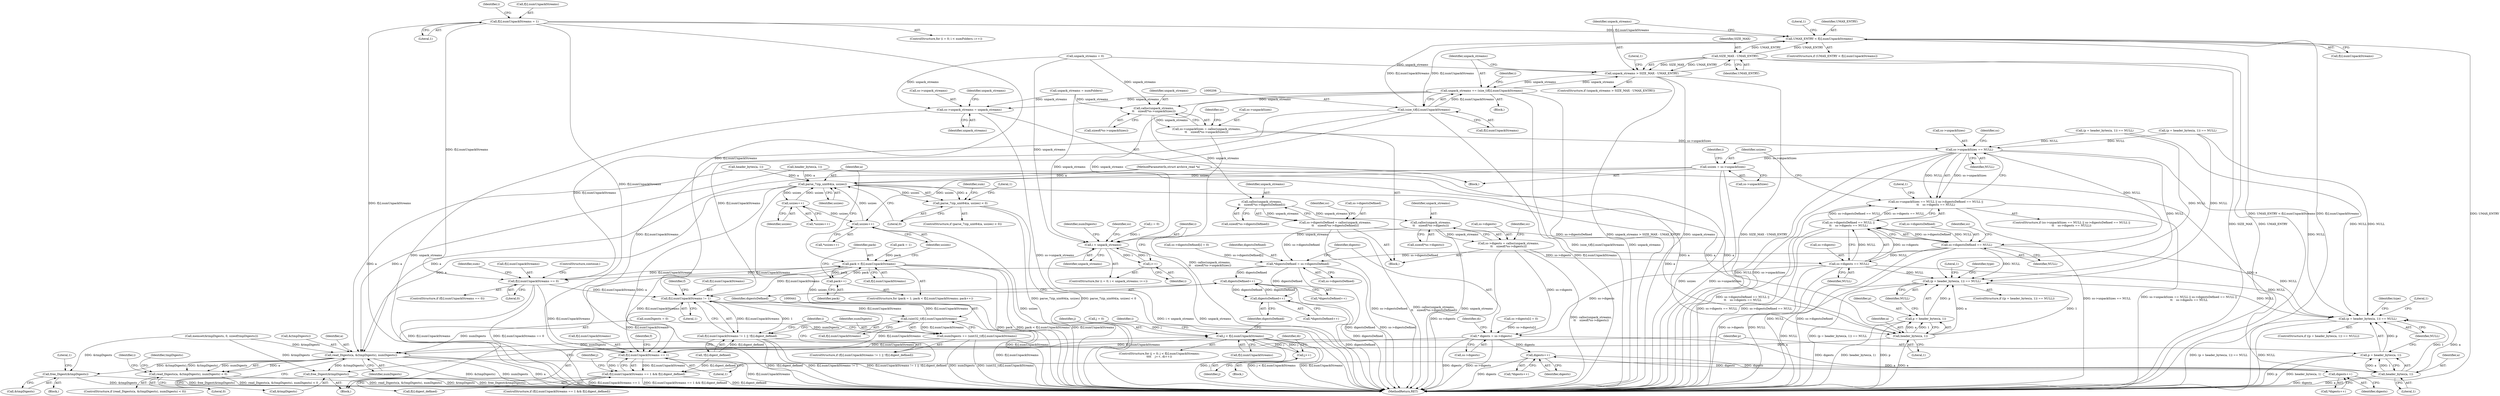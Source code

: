 digraph "0_libarchive_e79ef306afe332faf22e9b442a2c6b59cb175573@pointer" {
"1000128" [label="(Call,f[i].numUnpackStreams = 1)"];
"1000183" [label="(Call,UMAX_ENTRY < f[i].numUnpackStreams)"];
"1000196" [label="(Call,SIZE_MAX - UMAX_ENTRY)"];
"1000194" [label="(Call,unpack_streams > SIZE_MAX - UMAX_ENTRY)"];
"1000203" [label="(Call,unpack_streams += (size_t)f[i].numUnpackStreams)"];
"1000231" [label="(Call,ss->unpack_streams = unpack_streams)"];
"1000243" [label="(Call,calloc(unpack_streams,\n\t\t    sizeof(*ss->unpackSizes)))"];
"1000239" [label="(Call,ss->unpackSizes = calloc(unpack_streams,\n\t\t    sizeof(*ss->unpackSizes)))"];
"1000274" [label="(Call,ss->unpackSizes == NULL)"];
"1000273" [label="(Call,ss->unpackSizes == NULL || ss->digestsDefined == NULL ||\n\t\t    ss->digests == NULL)"];
"1000280" [label="(Call,ss->digestsDefined == NULL)"];
"1000279" [label="(Call,ss->digestsDefined == NULL ||\n\t\t    ss->digests == NULL)"];
"1000285" [label="(Call,ss->digests == NULL)"];
"1000372" [label="(Call,(p = header_bytes(a, 1)) == NULL)"];
"1000571" [label="(Call,(p = header_bytes(a, 1)) == NULL)"];
"1000460" [label="(Call,* digests = ss->digests)"];
"1000522" [label="(Call,digests++)"];
"1000560" [label="(Call,digests++)"];
"1000454" [label="(Call,*digestsDefined = ss->digestsDefined)"];
"1000517" [label="(Call,digestsDefined++)"];
"1000551" [label="(Call,digestsDefined++)"];
"1000293" [label="(Call,usizes = ss->unpackSizes)"];
"1000343" [label="(Call,parse_7zip_uint64(a, usizes))"];
"1000342" [label="(Call,parse_7zip_uint64(a, usizes) < 0)"];
"1000353" [label="(Call,usizes++)"];
"1000357" [label="(Call,usizes++)"];
"1000375" [label="(Call,header_bytes(a, 1))"];
"1000373" [label="(Call,p = header_bytes(a, 1))"];
"1000477" [label="(Call,read_Digests(a, &(tmpDigests), numDigests))"];
"1000476" [label="(Call,read_Digests(a, &(tmpDigests), numDigests) < 0)"];
"1000484" [label="(Call,free_Digest(&tmpDigests))"];
"1000567" [label="(Call,free_Digest(&tmpDigests))"];
"1000574" [label="(Call,header_bytes(a, 1))"];
"1000572" [label="(Call,p = header_bytes(a, 1))"];
"1000254" [label="(Call,calloc(unpack_streams,\n\t\t    sizeof(*ss->digestsDefined)))"];
"1000250" [label="(Call,ss->digestsDefined = calloc(unpack_streams,\n\t\t    sizeof(*ss->digestsDefined)))"];
"1000265" [label="(Call,calloc(unpack_streams,\n\t\t    sizeof(*ss->digests)))"];
"1000261" [label="(Call,ss->digests = calloc(unpack_streams,\n\t\t    sizeof(*ss->digests)))"];
"1000390" [label="(Call,i < unpack_streams)"];
"1000393" [label="(Call,i++)"];
"1000205" [label="(Call,(size_t)f[i].numUnpackStreams)"];
"1000311" [label="(Call,f[i].numUnpackStreams == 0)"];
"1000331" [label="(Call,pack < f[i].numUnpackStreams)"];
"1000338" [label="(Call,pack++)"];
"1000425" [label="(Call,f[i].numUnpackStreams != 1)"];
"1000424" [label="(Call,f[i].numUnpackStreams != 1 || !f[i].digest_defined)"];
"1000440" [label="(Call,(uint32_t)f[i].numUnpackStreams)"];
"1000438" [label="(Call,numDigests += (uint32_t)f[i].numUnpackStreams)"];
"1000502" [label="(Call,f[i].numUnpackStreams == 1)"];
"1000501" [label="(Call,f[i].numUnpackStreams == 1 && f[i].digest_defined)"];
"1000536" [label="(Call,j < f[i].numUnpackStreams)"];
"1000544" [label="(Call,j++)"];
"1000423" [label="(ControlStructure,if (f[i].numUnpackStreams != 1 || !f[i].digest_defined))"];
"1000263" [label="(Identifier,ss)"];
"1000274" [label="(Call,ss->unpackSizes == NULL)"];
"1000501" [label="(Call,f[i].numUnpackStreams == 1 && f[i].digest_defined)"];
"1000357" [label="(Call,usizes++)"];
"1000272" [label="(ControlStructure,if (ss->unpackSizes == NULL || ss->digestsDefined == NULL ||\n\t\t    ss->digests == NULL))"];
"1000245" [label="(Call,sizeof(*ss->unpackSizes))"];
"1000461" [label="(Identifier,digests)"];
"1000478" [label="(Identifier,a)"];
"1000371" [label="(ControlStructure,if ((p = header_bytes(a, 1)) == NULL))"];
"1000393" [label="(Call,i++)"];
"1000392" [label="(Identifier,unpack_streams)"];
"1000378" [label="(Identifier,NULL)"];
"1000538" [label="(Call,f[i].numUnpackStreams)"];
"1000482" [label="(Literal,0)"];
"1000250" [label="(Call,ss->digestsDefined = calloc(unpack_streams,\n\t\t    sizeof(*ss->digestsDefined)))"];
"1000484" [label="(Call,free_Digest(&tmpDigests))"];
"1000320" [label="(Identifier,sum)"];
"1000213" [label="(Call,(p = header_bytes(a, 1)) == NULL)"];
"1000280" [label="(Call,ss->digestsDefined == NULL)"];
"1000498" [label="(Identifier,i)"];
"1000232" [label="(Call,ss->unpack_streams)"];
"1000266" [label="(Identifier,unpack_streams)"];
"1000394" [label="(Identifier,i)"];
"1000435" [label="(Identifier,f)"];
"1000192" [label="(Literal,1)"];
"1000577" [label="(Identifier,NULL)"];
"1000292" [label="(Literal,1)"];
"1000377" [label="(Literal,1)"];
"1000275" [label="(Call,ss->unpackSizes)"];
"1000281" [label="(Call,ss->digestsDefined)"];
"1000254" [label="(Call,calloc(unpack_streams,\n\t\t    sizeof(*ss->digestsDefined)))"];
"1000550" [label="(Call,*digestsDefined++)"];
"1000345" [label="(Identifier,usizes)"];
"1000134" [label="(Literal,1)"];
"1000196" [label="(Call,SIZE_MAX - UMAX_ENTRY)"];
"1000391" [label="(Identifier,i)"];
"1000439" [label="(Identifier,numDigests)"];
"1000390" [label="(Call,i < unpack_streams)"];
"1000396" [label="(Call,ss->digestsDefined[i] = 0)"];
"1000239" [label="(Call,ss->unpackSizes = calloc(unpack_streams,\n\t\t    sizeof(*ss->unpackSizes)))"];
"1000282" [label="(Identifier,ss)"];
"1000576" [label="(Literal,1)"];
"1000312" [label="(Call,f[i].numUnpackStreams)"];
"1000410" [label="(Call,numDigests = 0)"];
"1000440" [label="(Call,(uint32_t)f[i].numUnpackStreams)"];
"1000426" [label="(Call,f[i].numUnpackStreams)"];
"1000278" [label="(Identifier,NULL)"];
"1000469" [label="(Call,memset(&tmpDigests, 0, sizeof(tmpDigests)))"];
"1000344" [label="(Identifier,a)"];
"1000349" [label="(Literal,1)"];
"1000582" [label="(Identifier,type)"];
"1000537" [label="(Identifier,j)"];
"1000485" [label="(Call,&tmpDigests)"];
"1000327" [label="(ControlStructure,for (pack = 1; pack < f[i].numUnpackStreams; pack++))"];
"1000183" [label="(Call,UMAX_ENTRY < f[i].numUnpackStreams)"];
"1000534" [label="(Identifier,j)"];
"1000438" [label="(Call,numDigests += (uint32_t)f[i].numUnpackStreams)"];
"1000356" [label="(Call,*usizes++)"];
"1000508" [label="(Literal,1)"];
"1000479" [label="(Call,&(tmpDigests))"];
"1000228" [label="(Call,unpack_streams = numFolders)"];
"1000594" [label="(MethodReturn,RET)"];
"1000580" [label="(Literal,1)"];
"1000293" [label="(Call,usizes = ss->unpackSizes)"];
"1000522" [label="(Call,digests++)"];
"1000570" [label="(ControlStructure,if ((p = header_bytes(a, 1)) == NULL))"];
"1000185" [label="(Call,f[i].numUnpackStreams)"];
"1000166" [label="(Identifier,i)"];
"1000300" [label="(Identifier,i)"];
"1000518" [label="(Identifier,digestsDefined)"];
"1000454" [label="(Call,*digestsDefined = ss->digestsDefined)"];
"1000374" [label="(Identifier,p)"];
"1000559" [label="(Call,*digests++)"];
"1000373" [label="(Call,p = header_bytes(a, 1))"];
"1000261" [label="(Call,ss->digests = calloc(unpack_streams,\n\t\t    sizeof(*ss->digests)))"];
"1000243" [label="(Call,calloc(unpack_streams,\n\t\t    sizeof(*ss->unpackSizes)))"];
"1000532" [label="(ControlStructure,for (j = 0; j < f[i].numUnpackStreams;\n\t\t\t\t    j++, di++))"];
"1000475" [label="(ControlStructure,if (read_Digests(a, &(tmpDigests), numDigests) < 0))"];
"1000127" [label="(Identifier,i)"];
"1000294" [label="(Identifier,usizes)"];
"1000376" [label="(Identifier,a)"];
"1000328" [label="(Call,pack = 1)"];
"1000286" [label="(Call,ss->digests)"];
"1000203" [label="(Call,unpack_streams += (size_t)f[i].numUnpackStreams)"];
"1000339" [label="(Identifier,pack)"];
"1000536" [label="(Call,j < f[i].numUnpackStreams)"];
"1000574" [label="(Call,header_bytes(a, 1))"];
"1000456" [label="(Call,ss->digestsDefined)"];
"1000167" [label="(Block,)"];
"1000205" [label="(Call,(size_t)f[i].numUnpackStreams)"];
"1000318" [label="(ControlStructure,continue;)"];
"1000523" [label="(Identifier,digests)"];
"1000572" [label="(Call,p = header_bytes(a, 1))"];
"1000503" [label="(Call,f[i].numUnpackStreams)"];
"1000432" [label="(Call,!f[i].digest_defined)"];
"1000184" [label="(Identifier,UMAX_ENTRY)"];
"1000381" [label="(Literal,1)"];
"1000411" [label="(Identifier,numDigests)"];
"1000182" [label="(ControlStructure,if (UMAX_ENTRY < f[i].numUnpackStreams))"];
"1000346" [label="(Literal,0)"];
"1000568" [label="(Call,&tmpDigests)"];
"1000399" [label="(Identifier,ss)"];
"1000284" [label="(Identifier,NULL)"];
"1000343" [label="(Call,parse_7zip_uint64(a, usizes))"];
"1000375" [label="(Call,header_bytes(a, 1))"];
"1000575" [label="(Identifier,a)"];
"1000287" [label="(Identifier,ss)"];
"1000551" [label="(Call,digestsDefined++)"];
"1000139" [label="(Call,header_bytes(a, 1))"];
"1000244" [label="(Identifier,unpack_streams)"];
"1000235" [label="(Identifier,unpack_streams)"];
"1000207" [label="(Call,f[i].numUnpackStreams)"];
"1000237" [label="(Identifier,unpack_streams)"];
"1000267" [label="(Call,sizeof(*ss->digests))"];
"1000332" [label="(Identifier,pack)"];
"1000421" [label="(Identifier,i)"];
"1000483" [label="(Block,)"];
"1000333" [label="(Call,f[i].numUnpackStreams)"];
"1000231" [label="(Call,ss->unpack_streams = unpack_streams)"];
"1000342" [label="(Call,parse_7zip_uint64(a, usizes) < 0)"];
"1000387" [label="(Call,i = 0)"];
"1000451" [label="(Block,)"];
"1000251" [label="(Call,ss->digestsDefined)"];
"1000240" [label="(Call,ss->unpackSizes)"];
"1000119" [label="(ControlStructure,for (i = 0; i < numFolders; i++))"];
"1000354" [label="(Identifier,usizes)"];
"1000403" [label="(Call,ss->digests[i] = 0)"];
"1000129" [label="(Call,f[i].numUnpackStreams)"];
"1000128" [label="(Call,f[i].numUnpackStreams = 1)"];
"1000295" [label="(Call,ss->unpackSizes)"];
"1000352" [label="(Call,*usizes++)"];
"1000492" [label="(Identifier,i)"];
"1000311" [label="(Call,f[i].numUnpackStreams == 0)"];
"1000255" [label="(Identifier,unpack_streams)"];
"1000424" [label="(Call,f[i].numUnpackStreams != 1 || !f[i].digest_defined)"];
"1000481" [label="(Identifier,numDigests)"];
"1000279" [label="(Call,ss->digestsDefined == NULL ||\n\t\t    ss->digests == NULL)"];
"1000317" [label="(Literal,0)"];
"1000136" [label="(Call,(p = header_bytes(a, 1)) == NULL)"];
"1000256" [label="(Call,sizeof(*ss->digestsDefined))"];
"1000358" [label="(Identifier,usizes)"];
"1000545" [label="(Identifier,j)"];
"1000338" [label="(Call,pack++)"];
"1000547" [label="(Identifier,di)"];
"1000567" [label="(Call,free_Digest(&tmpDigests))"];
"1000310" [label="(ControlStructure,if (f[i].numUnpackStreams == 0))"];
"1000477" [label="(Call,read_Digests(a, &(tmpDigests), numDigests))"];
"1000195" [label="(Identifier,unpack_streams)"];
"1000467" [label="(Identifier,di)"];
"1000560" [label="(Call,digests++)"];
"1000431" [label="(Literal,1)"];
"1000509" [label="(Call,f[i].digest_defined)"];
"1000351" [label="(Identifier,sum)"];
"1000460" [label="(Call,* digests = ss->digests)"];
"1000476" [label="(Call,read_Digests(a, &(tmpDigests), numDigests) < 0)"];
"1000202" [label="(Literal,1)"];
"1000486" [label="(Identifier,tmpDigests)"];
"1000543" [label="(Block,)"];
"1000198" [label="(Identifier,UMAX_ENTRY)"];
"1000197" [label="(Identifier,SIZE_MAX)"];
"1000273" [label="(Call,ss->unpackSizes == NULL || ss->digestsDefined == NULL ||\n\t\t    ss->digests == NULL)"];
"1000331" [label="(Call,pack < f[i].numUnpackStreams)"];
"1000386" [label="(ControlStructure,for (i = 0; i < unpack_streams; i++))"];
"1000265" [label="(Call,calloc(unpack_streams,\n\t\t    sizeof(*ss->digests)))"];
"1000155" [label="(Call,unpack_streams = 0)"];
"1000425" [label="(Call,f[i].numUnpackStreams != 1)"];
"1000194" [label="(Call,unpack_streams > SIZE_MAX - UMAX_ENTRY)"];
"1000552" [label="(Identifier,digestsDefined)"];
"1000204" [label="(Identifier,unpack_streams)"];
"1000500" [label="(ControlStructure,if (f[i].numUnpackStreams == 1 && f[i].digest_defined))"];
"1000517" [label="(Call,digestsDefined++)"];
"1000216" [label="(Call,header_bytes(a, 1))"];
"1000516" [label="(Call,*digestsDefined++)"];
"1000383" [label="(Identifier,type)"];
"1000489" [label="(Literal,1)"];
"1000511" [label="(Identifier,f)"];
"1000502" [label="(Call,f[i].numUnpackStreams == 1)"];
"1000262" [label="(Call,ss->digests)"];
"1000571" [label="(Call,(p = header_bytes(a, 1)) == NULL)"];
"1000102" [label="(MethodParameterIn,struct archive_read *a)"];
"1000372" [label="(Call,(p = header_bytes(a, 1)) == NULL)"];
"1000289" [label="(Identifier,NULL)"];
"1000533" [label="(Call,j = 0)"];
"1000341" [label="(ControlStructure,if (parse_7zip_uint64(a, usizes) < 0))"];
"1000462" [label="(Call,ss->digests)"];
"1000544" [label="(Call,j++)"];
"1000238" [label="(Block,)"];
"1000573" [label="(Identifier,p)"];
"1000442" [label="(Call,f[i].numUnpackStreams)"];
"1000193" [label="(ControlStructure,if (unpack_streams > SIZE_MAX - UMAX_ENTRY))"];
"1000285" [label="(Call,ss->digests == NULL)"];
"1000561" [label="(Identifier,digests)"];
"1000252" [label="(Identifier,ss)"];
"1000353" [label="(Call,usizes++)"];
"1000106" [label="(Block,)"];
"1000276" [label="(Identifier,ss)"];
"1000521" [label="(Call,*digests++)"];
"1000455" [label="(Identifier,digestsDefined)"];
"1000128" -> "1000119"  [label="AST: "];
"1000128" -> "1000134"  [label="CFG: "];
"1000129" -> "1000128"  [label="AST: "];
"1000134" -> "1000128"  [label="AST: "];
"1000127" -> "1000128"  [label="CFG: "];
"1000128" -> "1000594"  [label="DDG: f[i].numUnpackStreams"];
"1000128" -> "1000183"  [label="DDG: f[i].numUnpackStreams"];
"1000128" -> "1000311"  [label="DDG: f[i].numUnpackStreams"];
"1000128" -> "1000425"  [label="DDG: f[i].numUnpackStreams"];
"1000128" -> "1000502"  [label="DDG: f[i].numUnpackStreams"];
"1000183" -> "1000182"  [label="AST: "];
"1000183" -> "1000185"  [label="CFG: "];
"1000184" -> "1000183"  [label="AST: "];
"1000185" -> "1000183"  [label="AST: "];
"1000192" -> "1000183"  [label="CFG: "];
"1000195" -> "1000183"  [label="CFG: "];
"1000183" -> "1000594"  [label="DDG: f[i].numUnpackStreams"];
"1000183" -> "1000594"  [label="DDG: UMAX_ENTRY"];
"1000183" -> "1000594"  [label="DDG: UMAX_ENTRY < f[i].numUnpackStreams"];
"1000196" -> "1000183"  [label="DDG: UMAX_ENTRY"];
"1000205" -> "1000183"  [label="DDG: f[i].numUnpackStreams"];
"1000183" -> "1000196"  [label="DDG: UMAX_ENTRY"];
"1000183" -> "1000205"  [label="DDG: f[i].numUnpackStreams"];
"1000196" -> "1000194"  [label="AST: "];
"1000196" -> "1000198"  [label="CFG: "];
"1000197" -> "1000196"  [label="AST: "];
"1000198" -> "1000196"  [label="AST: "];
"1000194" -> "1000196"  [label="CFG: "];
"1000196" -> "1000594"  [label="DDG: SIZE_MAX"];
"1000196" -> "1000594"  [label="DDG: UMAX_ENTRY"];
"1000196" -> "1000194"  [label="DDG: SIZE_MAX"];
"1000196" -> "1000194"  [label="DDG: UMAX_ENTRY"];
"1000194" -> "1000193"  [label="AST: "];
"1000195" -> "1000194"  [label="AST: "];
"1000202" -> "1000194"  [label="CFG: "];
"1000204" -> "1000194"  [label="CFG: "];
"1000194" -> "1000594"  [label="DDG: unpack_streams > SIZE_MAX - UMAX_ENTRY"];
"1000194" -> "1000594"  [label="DDG: unpack_streams"];
"1000194" -> "1000594"  [label="DDG: SIZE_MAX - UMAX_ENTRY"];
"1000155" -> "1000194"  [label="DDG: unpack_streams"];
"1000203" -> "1000194"  [label="DDG: unpack_streams"];
"1000194" -> "1000203"  [label="DDG: unpack_streams"];
"1000203" -> "1000167"  [label="AST: "];
"1000203" -> "1000205"  [label="CFG: "];
"1000204" -> "1000203"  [label="AST: "];
"1000205" -> "1000203"  [label="AST: "];
"1000166" -> "1000203"  [label="CFG: "];
"1000203" -> "1000594"  [label="DDG: (size_t)f[i].numUnpackStreams"];
"1000203" -> "1000594"  [label="DDG: unpack_streams"];
"1000205" -> "1000203"  [label="DDG: f[i].numUnpackStreams"];
"1000203" -> "1000231"  [label="DDG: unpack_streams"];
"1000203" -> "1000243"  [label="DDG: unpack_streams"];
"1000203" -> "1000390"  [label="DDG: unpack_streams"];
"1000231" -> "1000106"  [label="AST: "];
"1000231" -> "1000235"  [label="CFG: "];
"1000232" -> "1000231"  [label="AST: "];
"1000235" -> "1000231"  [label="AST: "];
"1000237" -> "1000231"  [label="CFG: "];
"1000231" -> "1000594"  [label="DDG: unpack_streams"];
"1000231" -> "1000594"  [label="DDG: ss->unpack_streams"];
"1000228" -> "1000231"  [label="DDG: unpack_streams"];
"1000155" -> "1000231"  [label="DDG: unpack_streams"];
"1000243" -> "1000239"  [label="AST: "];
"1000243" -> "1000245"  [label="CFG: "];
"1000244" -> "1000243"  [label="AST: "];
"1000245" -> "1000243"  [label="AST: "];
"1000239" -> "1000243"  [label="CFG: "];
"1000243" -> "1000239"  [label="DDG: unpack_streams"];
"1000228" -> "1000243"  [label="DDG: unpack_streams"];
"1000155" -> "1000243"  [label="DDG: unpack_streams"];
"1000243" -> "1000254"  [label="DDG: unpack_streams"];
"1000239" -> "1000238"  [label="AST: "];
"1000240" -> "1000239"  [label="AST: "];
"1000252" -> "1000239"  [label="CFG: "];
"1000239" -> "1000594"  [label="DDG: calloc(unpack_streams,\n\t\t    sizeof(*ss->unpackSizes))"];
"1000239" -> "1000274"  [label="DDG: ss->unpackSizes"];
"1000274" -> "1000273"  [label="AST: "];
"1000274" -> "1000278"  [label="CFG: "];
"1000275" -> "1000274"  [label="AST: "];
"1000278" -> "1000274"  [label="AST: "];
"1000282" -> "1000274"  [label="CFG: "];
"1000273" -> "1000274"  [label="CFG: "];
"1000274" -> "1000594"  [label="DDG: ss->unpackSizes"];
"1000274" -> "1000594"  [label="DDG: NULL"];
"1000274" -> "1000273"  [label="DDG: ss->unpackSizes"];
"1000274" -> "1000273"  [label="DDG: NULL"];
"1000136" -> "1000274"  [label="DDG: NULL"];
"1000213" -> "1000274"  [label="DDG: NULL"];
"1000274" -> "1000280"  [label="DDG: NULL"];
"1000274" -> "1000293"  [label="DDG: ss->unpackSizes"];
"1000274" -> "1000372"  [label="DDG: NULL"];
"1000274" -> "1000571"  [label="DDG: NULL"];
"1000273" -> "1000272"  [label="AST: "];
"1000273" -> "1000279"  [label="CFG: "];
"1000279" -> "1000273"  [label="AST: "];
"1000292" -> "1000273"  [label="CFG: "];
"1000294" -> "1000273"  [label="CFG: "];
"1000273" -> "1000594"  [label="DDG: ss->unpackSizes == NULL"];
"1000273" -> "1000594"  [label="DDG: ss->unpackSizes == NULL || ss->digestsDefined == NULL ||\n\t\t    ss->digests == NULL"];
"1000273" -> "1000594"  [label="DDG: ss->digestsDefined == NULL ||\n\t\t    ss->digests == NULL"];
"1000279" -> "1000273"  [label="DDG: ss->digestsDefined == NULL"];
"1000279" -> "1000273"  [label="DDG: ss->digests == NULL"];
"1000280" -> "1000279"  [label="AST: "];
"1000280" -> "1000284"  [label="CFG: "];
"1000281" -> "1000280"  [label="AST: "];
"1000284" -> "1000280"  [label="AST: "];
"1000287" -> "1000280"  [label="CFG: "];
"1000279" -> "1000280"  [label="CFG: "];
"1000280" -> "1000594"  [label="DDG: NULL"];
"1000280" -> "1000594"  [label="DDG: ss->digestsDefined"];
"1000280" -> "1000279"  [label="DDG: ss->digestsDefined"];
"1000280" -> "1000279"  [label="DDG: NULL"];
"1000250" -> "1000280"  [label="DDG: ss->digestsDefined"];
"1000280" -> "1000285"  [label="DDG: NULL"];
"1000280" -> "1000372"  [label="DDG: NULL"];
"1000280" -> "1000454"  [label="DDG: ss->digestsDefined"];
"1000280" -> "1000571"  [label="DDG: NULL"];
"1000279" -> "1000285"  [label="CFG: "];
"1000285" -> "1000279"  [label="AST: "];
"1000279" -> "1000594"  [label="DDG: ss->digests == NULL"];
"1000279" -> "1000594"  [label="DDG: ss->digestsDefined == NULL"];
"1000285" -> "1000279"  [label="DDG: ss->digests"];
"1000285" -> "1000279"  [label="DDG: NULL"];
"1000285" -> "1000289"  [label="CFG: "];
"1000286" -> "1000285"  [label="AST: "];
"1000289" -> "1000285"  [label="AST: "];
"1000285" -> "1000594"  [label="DDG: ss->digests"];
"1000285" -> "1000594"  [label="DDG: NULL"];
"1000261" -> "1000285"  [label="DDG: ss->digests"];
"1000285" -> "1000372"  [label="DDG: NULL"];
"1000285" -> "1000460"  [label="DDG: ss->digests"];
"1000285" -> "1000571"  [label="DDG: NULL"];
"1000372" -> "1000371"  [label="AST: "];
"1000372" -> "1000378"  [label="CFG: "];
"1000373" -> "1000372"  [label="AST: "];
"1000378" -> "1000372"  [label="AST: "];
"1000381" -> "1000372"  [label="CFG: "];
"1000383" -> "1000372"  [label="CFG: "];
"1000372" -> "1000594"  [label="DDG: NULL"];
"1000372" -> "1000594"  [label="DDG: (p = header_bytes(a, 1)) == NULL"];
"1000373" -> "1000372"  [label="DDG: p"];
"1000375" -> "1000372"  [label="DDG: a"];
"1000375" -> "1000372"  [label="DDG: 1"];
"1000136" -> "1000372"  [label="DDG: NULL"];
"1000213" -> "1000372"  [label="DDG: NULL"];
"1000372" -> "1000571"  [label="DDG: NULL"];
"1000571" -> "1000570"  [label="AST: "];
"1000571" -> "1000577"  [label="CFG: "];
"1000572" -> "1000571"  [label="AST: "];
"1000577" -> "1000571"  [label="AST: "];
"1000580" -> "1000571"  [label="CFG: "];
"1000582" -> "1000571"  [label="CFG: "];
"1000571" -> "1000594"  [label="DDG: (p = header_bytes(a, 1)) == NULL"];
"1000571" -> "1000594"  [label="DDG: NULL"];
"1000572" -> "1000571"  [label="DDG: p"];
"1000574" -> "1000571"  [label="DDG: a"];
"1000574" -> "1000571"  [label="DDG: 1"];
"1000136" -> "1000571"  [label="DDG: NULL"];
"1000213" -> "1000571"  [label="DDG: NULL"];
"1000460" -> "1000451"  [label="AST: "];
"1000460" -> "1000462"  [label="CFG: "];
"1000461" -> "1000460"  [label="AST: "];
"1000462" -> "1000460"  [label="AST: "];
"1000467" -> "1000460"  [label="CFG: "];
"1000460" -> "1000594"  [label="DDG: digests"];
"1000460" -> "1000594"  [label="DDG: ss->digests"];
"1000403" -> "1000460"  [label="DDG: ss->digests[i]"];
"1000261" -> "1000460"  [label="DDG: ss->digests"];
"1000460" -> "1000522"  [label="DDG: digests"];
"1000460" -> "1000560"  [label="DDG: digests"];
"1000522" -> "1000521"  [label="AST: "];
"1000522" -> "1000523"  [label="CFG: "];
"1000523" -> "1000522"  [label="AST: "];
"1000521" -> "1000522"  [label="CFG: "];
"1000522" -> "1000594"  [label="DDG: digests"];
"1000560" -> "1000522"  [label="DDG: digests"];
"1000522" -> "1000560"  [label="DDG: digests"];
"1000560" -> "1000559"  [label="AST: "];
"1000560" -> "1000561"  [label="CFG: "];
"1000561" -> "1000560"  [label="AST: "];
"1000559" -> "1000560"  [label="CFG: "];
"1000560" -> "1000594"  [label="DDG: digests"];
"1000454" -> "1000451"  [label="AST: "];
"1000454" -> "1000456"  [label="CFG: "];
"1000455" -> "1000454"  [label="AST: "];
"1000456" -> "1000454"  [label="AST: "];
"1000461" -> "1000454"  [label="CFG: "];
"1000454" -> "1000594"  [label="DDG: digestsDefined"];
"1000454" -> "1000594"  [label="DDG: ss->digestsDefined"];
"1000396" -> "1000454"  [label="DDG: ss->digestsDefined[i]"];
"1000250" -> "1000454"  [label="DDG: ss->digestsDefined"];
"1000454" -> "1000517"  [label="DDG: digestsDefined"];
"1000454" -> "1000551"  [label="DDG: digestsDefined"];
"1000517" -> "1000516"  [label="AST: "];
"1000517" -> "1000518"  [label="CFG: "];
"1000518" -> "1000517"  [label="AST: "];
"1000516" -> "1000517"  [label="CFG: "];
"1000517" -> "1000594"  [label="DDG: digestsDefined"];
"1000551" -> "1000517"  [label="DDG: digestsDefined"];
"1000517" -> "1000551"  [label="DDG: digestsDefined"];
"1000551" -> "1000550"  [label="AST: "];
"1000551" -> "1000552"  [label="CFG: "];
"1000552" -> "1000551"  [label="AST: "];
"1000550" -> "1000551"  [label="CFG: "];
"1000551" -> "1000594"  [label="DDG: digestsDefined"];
"1000293" -> "1000106"  [label="AST: "];
"1000293" -> "1000295"  [label="CFG: "];
"1000294" -> "1000293"  [label="AST: "];
"1000295" -> "1000293"  [label="AST: "];
"1000300" -> "1000293"  [label="CFG: "];
"1000293" -> "1000594"  [label="DDG: usizes"];
"1000293" -> "1000594"  [label="DDG: ss->unpackSizes"];
"1000293" -> "1000343"  [label="DDG: usizes"];
"1000293" -> "1000357"  [label="DDG: usizes"];
"1000343" -> "1000342"  [label="AST: "];
"1000343" -> "1000345"  [label="CFG: "];
"1000344" -> "1000343"  [label="AST: "];
"1000345" -> "1000343"  [label="AST: "];
"1000346" -> "1000343"  [label="CFG: "];
"1000343" -> "1000594"  [label="DDG: a"];
"1000343" -> "1000594"  [label="DDG: usizes"];
"1000343" -> "1000342"  [label="DDG: a"];
"1000343" -> "1000342"  [label="DDG: usizes"];
"1000216" -> "1000343"  [label="DDG: a"];
"1000139" -> "1000343"  [label="DDG: a"];
"1000102" -> "1000343"  [label="DDG: a"];
"1000357" -> "1000343"  [label="DDG: usizes"];
"1000353" -> "1000343"  [label="DDG: usizes"];
"1000343" -> "1000353"  [label="DDG: usizes"];
"1000343" -> "1000375"  [label="DDG: a"];
"1000343" -> "1000477"  [label="DDG: a"];
"1000342" -> "1000341"  [label="AST: "];
"1000342" -> "1000346"  [label="CFG: "];
"1000346" -> "1000342"  [label="AST: "];
"1000349" -> "1000342"  [label="CFG: "];
"1000351" -> "1000342"  [label="CFG: "];
"1000342" -> "1000594"  [label="DDG: parse_7zip_uint64(a, usizes)"];
"1000342" -> "1000594"  [label="DDG: parse_7zip_uint64(a, usizes) < 0"];
"1000353" -> "1000352"  [label="AST: "];
"1000353" -> "1000354"  [label="CFG: "];
"1000354" -> "1000353"  [label="AST: "];
"1000352" -> "1000353"  [label="CFG: "];
"1000353" -> "1000357"  [label="DDG: usizes"];
"1000357" -> "1000356"  [label="AST: "];
"1000357" -> "1000358"  [label="CFG: "];
"1000358" -> "1000357"  [label="AST: "];
"1000356" -> "1000357"  [label="CFG: "];
"1000357" -> "1000594"  [label="DDG: usizes"];
"1000375" -> "1000373"  [label="AST: "];
"1000375" -> "1000377"  [label="CFG: "];
"1000376" -> "1000375"  [label="AST: "];
"1000377" -> "1000375"  [label="AST: "];
"1000373" -> "1000375"  [label="CFG: "];
"1000375" -> "1000594"  [label="DDG: a"];
"1000375" -> "1000373"  [label="DDG: a"];
"1000375" -> "1000373"  [label="DDG: 1"];
"1000216" -> "1000375"  [label="DDG: a"];
"1000139" -> "1000375"  [label="DDG: a"];
"1000102" -> "1000375"  [label="DDG: a"];
"1000375" -> "1000477"  [label="DDG: a"];
"1000374" -> "1000373"  [label="AST: "];
"1000378" -> "1000373"  [label="CFG: "];
"1000373" -> "1000594"  [label="DDG: header_bytes(a, 1)"];
"1000373" -> "1000594"  [label="DDG: p"];
"1000477" -> "1000476"  [label="AST: "];
"1000477" -> "1000481"  [label="CFG: "];
"1000478" -> "1000477"  [label="AST: "];
"1000479" -> "1000477"  [label="AST: "];
"1000481" -> "1000477"  [label="AST: "];
"1000482" -> "1000477"  [label="CFG: "];
"1000477" -> "1000594"  [label="DDG: &(tmpDigests)"];
"1000477" -> "1000594"  [label="DDG: numDigests"];
"1000477" -> "1000594"  [label="DDG: a"];
"1000477" -> "1000476"  [label="DDG: a"];
"1000477" -> "1000476"  [label="DDG: &(tmpDigests)"];
"1000477" -> "1000476"  [label="DDG: numDigests"];
"1000216" -> "1000477"  [label="DDG: a"];
"1000139" -> "1000477"  [label="DDG: a"];
"1000102" -> "1000477"  [label="DDG: a"];
"1000469" -> "1000477"  [label="DDG: &tmpDigests"];
"1000410" -> "1000477"  [label="DDG: numDigests"];
"1000438" -> "1000477"  [label="DDG: numDigests"];
"1000477" -> "1000484"  [label="DDG: &(tmpDigests)"];
"1000477" -> "1000567"  [label="DDG: &(tmpDigests)"];
"1000477" -> "1000574"  [label="DDG: a"];
"1000476" -> "1000475"  [label="AST: "];
"1000476" -> "1000482"  [label="CFG: "];
"1000482" -> "1000476"  [label="AST: "];
"1000486" -> "1000476"  [label="CFG: "];
"1000492" -> "1000476"  [label="CFG: "];
"1000476" -> "1000594"  [label="DDG: read_Digests(a, &(tmpDigests), numDigests) < 0"];
"1000476" -> "1000594"  [label="DDG: read_Digests(a, &(tmpDigests), numDigests)"];
"1000484" -> "1000483"  [label="AST: "];
"1000484" -> "1000485"  [label="CFG: "];
"1000485" -> "1000484"  [label="AST: "];
"1000489" -> "1000484"  [label="CFG: "];
"1000484" -> "1000594"  [label="DDG: &tmpDigests"];
"1000484" -> "1000594"  [label="DDG: free_Digest(&tmpDigests)"];
"1000469" -> "1000484"  [label="DDG: &tmpDigests"];
"1000567" -> "1000451"  [label="AST: "];
"1000567" -> "1000568"  [label="CFG: "];
"1000568" -> "1000567"  [label="AST: "];
"1000573" -> "1000567"  [label="CFG: "];
"1000567" -> "1000594"  [label="DDG: &tmpDigests"];
"1000567" -> "1000594"  [label="DDG: free_Digest(&tmpDigests)"];
"1000469" -> "1000567"  [label="DDG: &tmpDigests"];
"1000574" -> "1000572"  [label="AST: "];
"1000574" -> "1000576"  [label="CFG: "];
"1000575" -> "1000574"  [label="AST: "];
"1000576" -> "1000574"  [label="AST: "];
"1000572" -> "1000574"  [label="CFG: "];
"1000574" -> "1000594"  [label="DDG: a"];
"1000574" -> "1000572"  [label="DDG: a"];
"1000574" -> "1000572"  [label="DDG: 1"];
"1000102" -> "1000574"  [label="DDG: a"];
"1000573" -> "1000572"  [label="AST: "];
"1000577" -> "1000572"  [label="CFG: "];
"1000572" -> "1000594"  [label="DDG: header_bytes(a, 1)"];
"1000572" -> "1000594"  [label="DDG: p"];
"1000254" -> "1000250"  [label="AST: "];
"1000254" -> "1000256"  [label="CFG: "];
"1000255" -> "1000254"  [label="AST: "];
"1000256" -> "1000254"  [label="AST: "];
"1000250" -> "1000254"  [label="CFG: "];
"1000254" -> "1000250"  [label="DDG: unpack_streams"];
"1000254" -> "1000265"  [label="DDG: unpack_streams"];
"1000250" -> "1000238"  [label="AST: "];
"1000251" -> "1000250"  [label="AST: "];
"1000263" -> "1000250"  [label="CFG: "];
"1000250" -> "1000594"  [label="DDG: ss->digestsDefined"];
"1000250" -> "1000594"  [label="DDG: calloc(unpack_streams,\n\t\t    sizeof(*ss->digestsDefined))"];
"1000265" -> "1000261"  [label="AST: "];
"1000265" -> "1000267"  [label="CFG: "];
"1000266" -> "1000265"  [label="AST: "];
"1000267" -> "1000265"  [label="AST: "];
"1000261" -> "1000265"  [label="CFG: "];
"1000265" -> "1000594"  [label="DDG: unpack_streams"];
"1000265" -> "1000261"  [label="DDG: unpack_streams"];
"1000265" -> "1000390"  [label="DDG: unpack_streams"];
"1000261" -> "1000238"  [label="AST: "];
"1000262" -> "1000261"  [label="AST: "];
"1000276" -> "1000261"  [label="CFG: "];
"1000261" -> "1000594"  [label="DDG: ss->digests"];
"1000261" -> "1000594"  [label="DDG: calloc(unpack_streams,\n\t\t    sizeof(*ss->digests))"];
"1000390" -> "1000386"  [label="AST: "];
"1000390" -> "1000392"  [label="CFG: "];
"1000391" -> "1000390"  [label="AST: "];
"1000392" -> "1000390"  [label="AST: "];
"1000399" -> "1000390"  [label="CFG: "];
"1000411" -> "1000390"  [label="CFG: "];
"1000390" -> "1000594"  [label="DDG: unpack_streams"];
"1000390" -> "1000594"  [label="DDG: i < unpack_streams"];
"1000393" -> "1000390"  [label="DDG: i"];
"1000387" -> "1000390"  [label="DDG: i"];
"1000228" -> "1000390"  [label="DDG: unpack_streams"];
"1000155" -> "1000390"  [label="DDG: unpack_streams"];
"1000390" -> "1000393"  [label="DDG: i"];
"1000393" -> "1000386"  [label="AST: "];
"1000393" -> "1000394"  [label="CFG: "];
"1000394" -> "1000393"  [label="AST: "];
"1000391" -> "1000393"  [label="CFG: "];
"1000205" -> "1000207"  [label="CFG: "];
"1000206" -> "1000205"  [label="AST: "];
"1000207" -> "1000205"  [label="AST: "];
"1000205" -> "1000594"  [label="DDG: f[i].numUnpackStreams"];
"1000205" -> "1000311"  [label="DDG: f[i].numUnpackStreams"];
"1000205" -> "1000425"  [label="DDG: f[i].numUnpackStreams"];
"1000205" -> "1000502"  [label="DDG: f[i].numUnpackStreams"];
"1000311" -> "1000310"  [label="AST: "];
"1000311" -> "1000317"  [label="CFG: "];
"1000312" -> "1000311"  [label="AST: "];
"1000317" -> "1000311"  [label="AST: "];
"1000318" -> "1000311"  [label="CFG: "];
"1000320" -> "1000311"  [label="CFG: "];
"1000311" -> "1000594"  [label="DDG: f[i].numUnpackStreams"];
"1000311" -> "1000594"  [label="DDG: f[i].numUnpackStreams == 0"];
"1000331" -> "1000311"  [label="DDG: f[i].numUnpackStreams"];
"1000311" -> "1000331"  [label="DDG: f[i].numUnpackStreams"];
"1000311" -> "1000425"  [label="DDG: f[i].numUnpackStreams"];
"1000311" -> "1000502"  [label="DDG: f[i].numUnpackStreams"];
"1000331" -> "1000327"  [label="AST: "];
"1000331" -> "1000333"  [label="CFG: "];
"1000332" -> "1000331"  [label="AST: "];
"1000333" -> "1000331"  [label="AST: "];
"1000344" -> "1000331"  [label="CFG: "];
"1000358" -> "1000331"  [label="CFG: "];
"1000331" -> "1000594"  [label="DDG: pack < f[i].numUnpackStreams"];
"1000331" -> "1000594"  [label="DDG: f[i].numUnpackStreams"];
"1000331" -> "1000594"  [label="DDG: pack"];
"1000338" -> "1000331"  [label="DDG: pack"];
"1000328" -> "1000331"  [label="DDG: pack"];
"1000331" -> "1000338"  [label="DDG: pack"];
"1000331" -> "1000425"  [label="DDG: f[i].numUnpackStreams"];
"1000331" -> "1000502"  [label="DDG: f[i].numUnpackStreams"];
"1000338" -> "1000327"  [label="AST: "];
"1000338" -> "1000339"  [label="CFG: "];
"1000339" -> "1000338"  [label="AST: "];
"1000332" -> "1000338"  [label="CFG: "];
"1000425" -> "1000424"  [label="AST: "];
"1000425" -> "1000431"  [label="CFG: "];
"1000426" -> "1000425"  [label="AST: "];
"1000431" -> "1000425"  [label="AST: "];
"1000435" -> "1000425"  [label="CFG: "];
"1000424" -> "1000425"  [label="CFG: "];
"1000425" -> "1000594"  [label="DDG: f[i].numUnpackStreams"];
"1000425" -> "1000424"  [label="DDG: f[i].numUnpackStreams"];
"1000425" -> "1000424"  [label="DDG: 1"];
"1000440" -> "1000425"  [label="DDG: f[i].numUnpackStreams"];
"1000425" -> "1000440"  [label="DDG: f[i].numUnpackStreams"];
"1000425" -> "1000502"  [label="DDG: f[i].numUnpackStreams"];
"1000424" -> "1000423"  [label="AST: "];
"1000424" -> "1000432"  [label="CFG: "];
"1000432" -> "1000424"  [label="AST: "];
"1000439" -> "1000424"  [label="CFG: "];
"1000421" -> "1000424"  [label="CFG: "];
"1000424" -> "1000594"  [label="DDG: f[i].numUnpackStreams != 1"];
"1000424" -> "1000594"  [label="DDG: f[i].numUnpackStreams != 1 || !f[i].digest_defined"];
"1000424" -> "1000594"  [label="DDG: !f[i].digest_defined"];
"1000432" -> "1000424"  [label="DDG: f[i].digest_defined"];
"1000440" -> "1000438"  [label="AST: "];
"1000440" -> "1000442"  [label="CFG: "];
"1000441" -> "1000440"  [label="AST: "];
"1000442" -> "1000440"  [label="AST: "];
"1000438" -> "1000440"  [label="CFG: "];
"1000440" -> "1000594"  [label="DDG: f[i].numUnpackStreams"];
"1000440" -> "1000438"  [label="DDG: f[i].numUnpackStreams"];
"1000440" -> "1000502"  [label="DDG: f[i].numUnpackStreams"];
"1000438" -> "1000423"  [label="AST: "];
"1000439" -> "1000438"  [label="AST: "];
"1000421" -> "1000438"  [label="CFG: "];
"1000438" -> "1000594"  [label="DDG: (uint32_t)f[i].numUnpackStreams"];
"1000438" -> "1000594"  [label="DDG: numDigests"];
"1000410" -> "1000438"  [label="DDG: numDigests"];
"1000502" -> "1000501"  [label="AST: "];
"1000502" -> "1000508"  [label="CFG: "];
"1000503" -> "1000502"  [label="AST: "];
"1000508" -> "1000502"  [label="AST: "];
"1000511" -> "1000502"  [label="CFG: "];
"1000501" -> "1000502"  [label="CFG: "];
"1000502" -> "1000594"  [label="DDG: f[i].numUnpackStreams"];
"1000502" -> "1000501"  [label="DDG: f[i].numUnpackStreams"];
"1000502" -> "1000501"  [label="DDG: 1"];
"1000536" -> "1000502"  [label="DDG: f[i].numUnpackStreams"];
"1000502" -> "1000536"  [label="DDG: f[i].numUnpackStreams"];
"1000501" -> "1000500"  [label="AST: "];
"1000501" -> "1000509"  [label="CFG: "];
"1000509" -> "1000501"  [label="AST: "];
"1000518" -> "1000501"  [label="CFG: "];
"1000534" -> "1000501"  [label="CFG: "];
"1000501" -> "1000594"  [label="DDG: f[i].digest_defined"];
"1000501" -> "1000594"  [label="DDG: f[i].numUnpackStreams == 1"];
"1000501" -> "1000594"  [label="DDG: f[i].numUnpackStreams == 1 && f[i].digest_defined"];
"1000432" -> "1000501"  [label="DDG: f[i].digest_defined"];
"1000536" -> "1000532"  [label="AST: "];
"1000536" -> "1000538"  [label="CFG: "];
"1000537" -> "1000536"  [label="AST: "];
"1000538" -> "1000536"  [label="AST: "];
"1000552" -> "1000536"  [label="CFG: "];
"1000498" -> "1000536"  [label="CFG: "];
"1000536" -> "1000594"  [label="DDG: j < f[i].numUnpackStreams"];
"1000536" -> "1000594"  [label="DDG: f[i].numUnpackStreams"];
"1000536" -> "1000594"  [label="DDG: j"];
"1000533" -> "1000536"  [label="DDG: j"];
"1000544" -> "1000536"  [label="DDG: j"];
"1000536" -> "1000544"  [label="DDG: j"];
"1000544" -> "1000543"  [label="AST: "];
"1000544" -> "1000545"  [label="CFG: "];
"1000545" -> "1000544"  [label="AST: "];
"1000547" -> "1000544"  [label="CFG: "];
}
